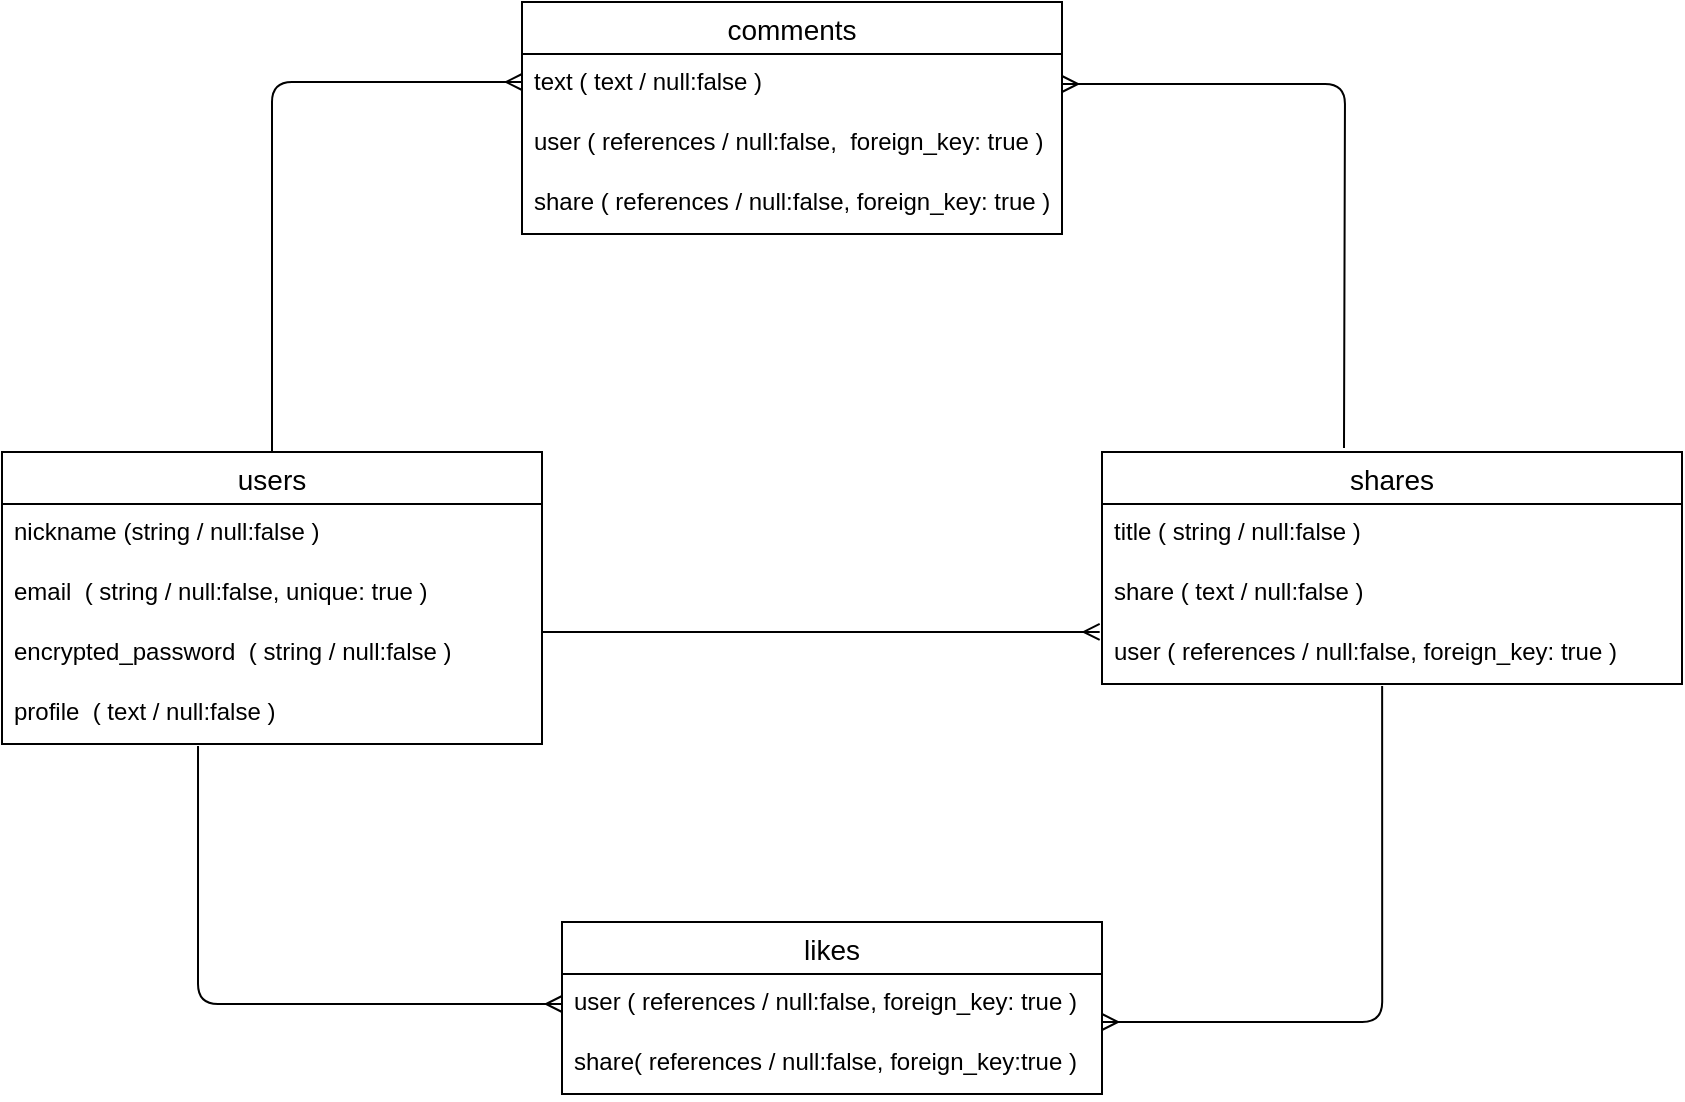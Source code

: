 <mxfile>
    <diagram id="O2oGjEzF1EKcg-Nl1CKh" name="ページ1">
        <mxGraphModel dx="392" dy="569" grid="1" gridSize="10" guides="1" tooltips="1" connect="1" arrows="1" fold="1" page="1" pageScale="1" pageWidth="850" pageHeight="1100" math="0" shadow="0">
            <root>
                <mxCell id="0"/>
                <mxCell id="1" parent="0"/>
                <mxCell id="2" value="users" style="swimlane;fontStyle=0;childLayout=stackLayout;horizontal=1;startSize=26;horizontalStack=0;resizeParent=1;resizeParentMax=0;resizeLast=0;collapsible=1;marginBottom=0;align=center;fontSize=14;" parent="1" vertex="1">
                    <mxGeometry x="10" y="265" width="270" height="146" as="geometry"/>
                </mxCell>
                <mxCell id="3" value="nickname (string / null:false )" style="text;strokeColor=none;fillColor=none;spacingLeft=4;spacingRight=4;overflow=hidden;rotatable=0;points=[[0,0.5],[1,0.5]];portConstraint=eastwest;fontSize=12;" parent="2" vertex="1">
                    <mxGeometry y="26" width="270" height="30" as="geometry"/>
                </mxCell>
                <mxCell id="4" value="email  ( string / null:false, unique: true )" style="text;strokeColor=none;fillColor=none;spacingLeft=4;spacingRight=4;overflow=hidden;rotatable=0;points=[[0,0.5],[1,0.5]];portConstraint=eastwest;fontSize=12;" parent="2" vertex="1">
                    <mxGeometry y="56" width="270" height="30" as="geometry"/>
                </mxCell>
                <mxCell id="7" value="encrypted_password  ( string / null:false )" style="text;strokeColor=none;fillColor=none;spacingLeft=4;spacingRight=4;overflow=hidden;rotatable=0;points=[[0,0.5],[1,0.5]];portConstraint=eastwest;fontSize=12;" parent="2" vertex="1">
                    <mxGeometry y="86" width="270" height="30" as="geometry"/>
                </mxCell>
                <mxCell id="6" value="profile  ( text / null:false )" style="text;strokeColor=none;fillColor=none;spacingLeft=4;spacingRight=4;overflow=hidden;rotatable=0;points=[[0,0.5],[1,0.5]];portConstraint=eastwest;fontSize=12;" parent="2" vertex="1">
                    <mxGeometry y="116" width="270" height="30" as="geometry"/>
                </mxCell>
                <mxCell id="8" value="shares" style="swimlane;fontStyle=0;childLayout=stackLayout;horizontal=1;startSize=26;horizontalStack=0;resizeParent=1;resizeParentMax=0;resizeLast=0;collapsible=1;marginBottom=0;align=center;fontSize=14;" parent="1" vertex="1">
                    <mxGeometry x="560" y="265" width="290" height="116" as="geometry"/>
                </mxCell>
                <mxCell id="9" value="title ( string / null:false )" style="text;strokeColor=none;fillColor=none;spacingLeft=4;spacingRight=4;overflow=hidden;rotatable=0;points=[[0,0.5],[1,0.5]];portConstraint=eastwest;fontSize=12;" parent="8" vertex="1">
                    <mxGeometry y="26" width="290" height="30" as="geometry"/>
                </mxCell>
                <mxCell id="10" value="share ( text / null:false )" style="text;strokeColor=none;fillColor=none;spacingLeft=4;spacingRight=4;overflow=hidden;rotatable=0;points=[[0,0.5],[1,0.5]];portConstraint=eastwest;fontSize=12;" parent="8" vertex="1">
                    <mxGeometry y="56" width="290" height="30" as="geometry"/>
                </mxCell>
                <mxCell id="11" value="user ( references / null:false, foreign_key: true ) " style="text;strokeColor=none;fillColor=none;spacingLeft=4;spacingRight=4;overflow=hidden;rotatable=0;points=[[0,0.5],[1,0.5]];portConstraint=eastwest;fontSize=12;" parent="8" vertex="1">
                    <mxGeometry y="86" width="290" height="30" as="geometry"/>
                </mxCell>
                <mxCell id="38" value="" style="edgeStyle=orthogonalEdgeStyle;fontSize=12;html=1;endArrow=ERmany;entryX=0.483;entryY=1.033;entryDx=0;entryDy=0;entryPerimeter=0;exitX=0.483;exitY=1.033;exitDx=0;exitDy=0;exitPerimeter=0;" parent="8" source="11" edge="1">
                    <mxGeometry width="100" height="100" relative="1" as="geometry">
                        <mxPoint x="100" y="185" as="sourcePoint"/>
                        <mxPoint y="285" as="targetPoint"/>
                        <Array as="points">
                            <mxPoint x="140" y="285"/>
                        </Array>
                    </mxGeometry>
                </mxCell>
                <mxCell id="12" value="comments" style="swimlane;fontStyle=0;childLayout=stackLayout;horizontal=1;startSize=26;horizontalStack=0;resizeParent=1;resizeParentMax=0;resizeLast=0;collapsible=1;marginBottom=0;align=center;fontSize=14;" parent="1" vertex="1">
                    <mxGeometry x="270" y="40" width="270" height="116" as="geometry"/>
                </mxCell>
                <mxCell id="13" value="text ( text / null:false )" style="text;strokeColor=none;fillColor=none;spacingLeft=4;spacingRight=4;overflow=hidden;rotatable=0;points=[[0,0.5],[1,0.5]];portConstraint=eastwest;fontSize=12;" parent="12" vertex="1">
                    <mxGeometry y="26" width="270" height="30" as="geometry"/>
                </mxCell>
                <mxCell id="14" value="user ( references / null:false,  foreign_key: true )" style="text;strokeColor=none;fillColor=none;spacingLeft=4;spacingRight=4;overflow=hidden;rotatable=0;points=[[0,0.5],[1,0.5]];portConstraint=eastwest;fontSize=12;" parent="12" vertex="1">
                    <mxGeometry y="56" width="270" height="30" as="geometry"/>
                </mxCell>
                <mxCell id="15" value="share ( references / null:false, foreign_key: true )" style="text;strokeColor=none;fillColor=none;spacingLeft=4;spacingRight=4;overflow=hidden;rotatable=0;points=[[0,0.5],[1,0.5]];portConstraint=eastwest;fontSize=12;" parent="12" vertex="1">
                    <mxGeometry y="86" width="270" height="30" as="geometry"/>
                </mxCell>
                <mxCell id="20" value="" style="fontSize=12;html=1;endArrow=ERmany;entryX=-0.004;entryY=1.133;entryDx=0;entryDy=0;entryPerimeter=0;" parent="1" target="10" edge="1">
                    <mxGeometry width="100" height="100" relative="1" as="geometry">
                        <mxPoint x="280" y="355" as="sourcePoint"/>
                        <mxPoint x="390" y="20" as="targetPoint"/>
                    </mxGeometry>
                </mxCell>
                <mxCell id="29" value="" style="fontSize=12;html=1;endArrow=ERmany;edgeStyle=orthogonalEdgeStyle;exitX=0.5;exitY=0;exitDx=0;exitDy=0;" parent="1" source="2" edge="1">
                    <mxGeometry width="100" height="100" relative="1" as="geometry">
                        <mxPoint x="145" y="240" as="sourcePoint"/>
                        <mxPoint x="270" y="80" as="targetPoint"/>
                        <Array as="points">
                            <mxPoint x="145" y="80"/>
                        </Array>
                    </mxGeometry>
                </mxCell>
                <mxCell id="30" value="" style="edgeStyle=orthogonalEdgeStyle;fontSize=12;html=1;endArrow=ERmany;entryX=1;entryY=0.5;entryDx=0;entryDy=0;" parent="1" target="13" edge="1">
                    <mxGeometry width="100" height="100" relative="1" as="geometry">
                        <mxPoint x="681" y="263" as="sourcePoint"/>
                        <mxPoint x="610" y="90" as="targetPoint"/>
                    </mxGeometry>
                </mxCell>
                <mxCell id="31" value="likes" style="swimlane;fontStyle=0;childLayout=stackLayout;horizontal=1;startSize=26;horizontalStack=0;resizeParent=1;resizeParentMax=0;resizeLast=0;collapsible=1;marginBottom=0;align=center;fontSize=14;" parent="1" vertex="1">
                    <mxGeometry x="290" y="500" width="270" height="86" as="geometry"/>
                </mxCell>
                <mxCell id="32" value="user ( references / null:false, foreign_key: true )" style="text;strokeColor=none;fillColor=none;spacingLeft=4;spacingRight=4;overflow=hidden;rotatable=0;points=[[0,0.5],[1,0.5]];portConstraint=eastwest;fontSize=12;" parent="31" vertex="1">
                    <mxGeometry y="26" width="270" height="30" as="geometry"/>
                </mxCell>
                <mxCell id="33" value="share( references / null:false, foreign_key:true )" style="text;strokeColor=none;fillColor=none;spacingLeft=4;spacingRight=4;overflow=hidden;rotatable=0;points=[[0,0.5],[1,0.5]];portConstraint=eastwest;fontSize=12;" parent="31" vertex="1">
                    <mxGeometry y="56" width="270" height="30" as="geometry"/>
                </mxCell>
                <mxCell id="39" value="" style="edgeStyle=orthogonalEdgeStyle;fontSize=12;html=1;endArrow=ERmany;entryX=0;entryY=0.5;entryDx=0;entryDy=0;exitX=0.363;exitY=1.033;exitDx=0;exitDy=0;exitPerimeter=0;" parent="1" source="6" target="32" edge="1">
                    <mxGeometry width="100" height="100" relative="1" as="geometry">
                        <mxPoint x="80" y="540" as="sourcePoint"/>
                        <mxPoint x="180" y="440" as="targetPoint"/>
                    </mxGeometry>
                </mxCell>
            </root>
        </mxGraphModel>
    </diagram>
</mxfile>